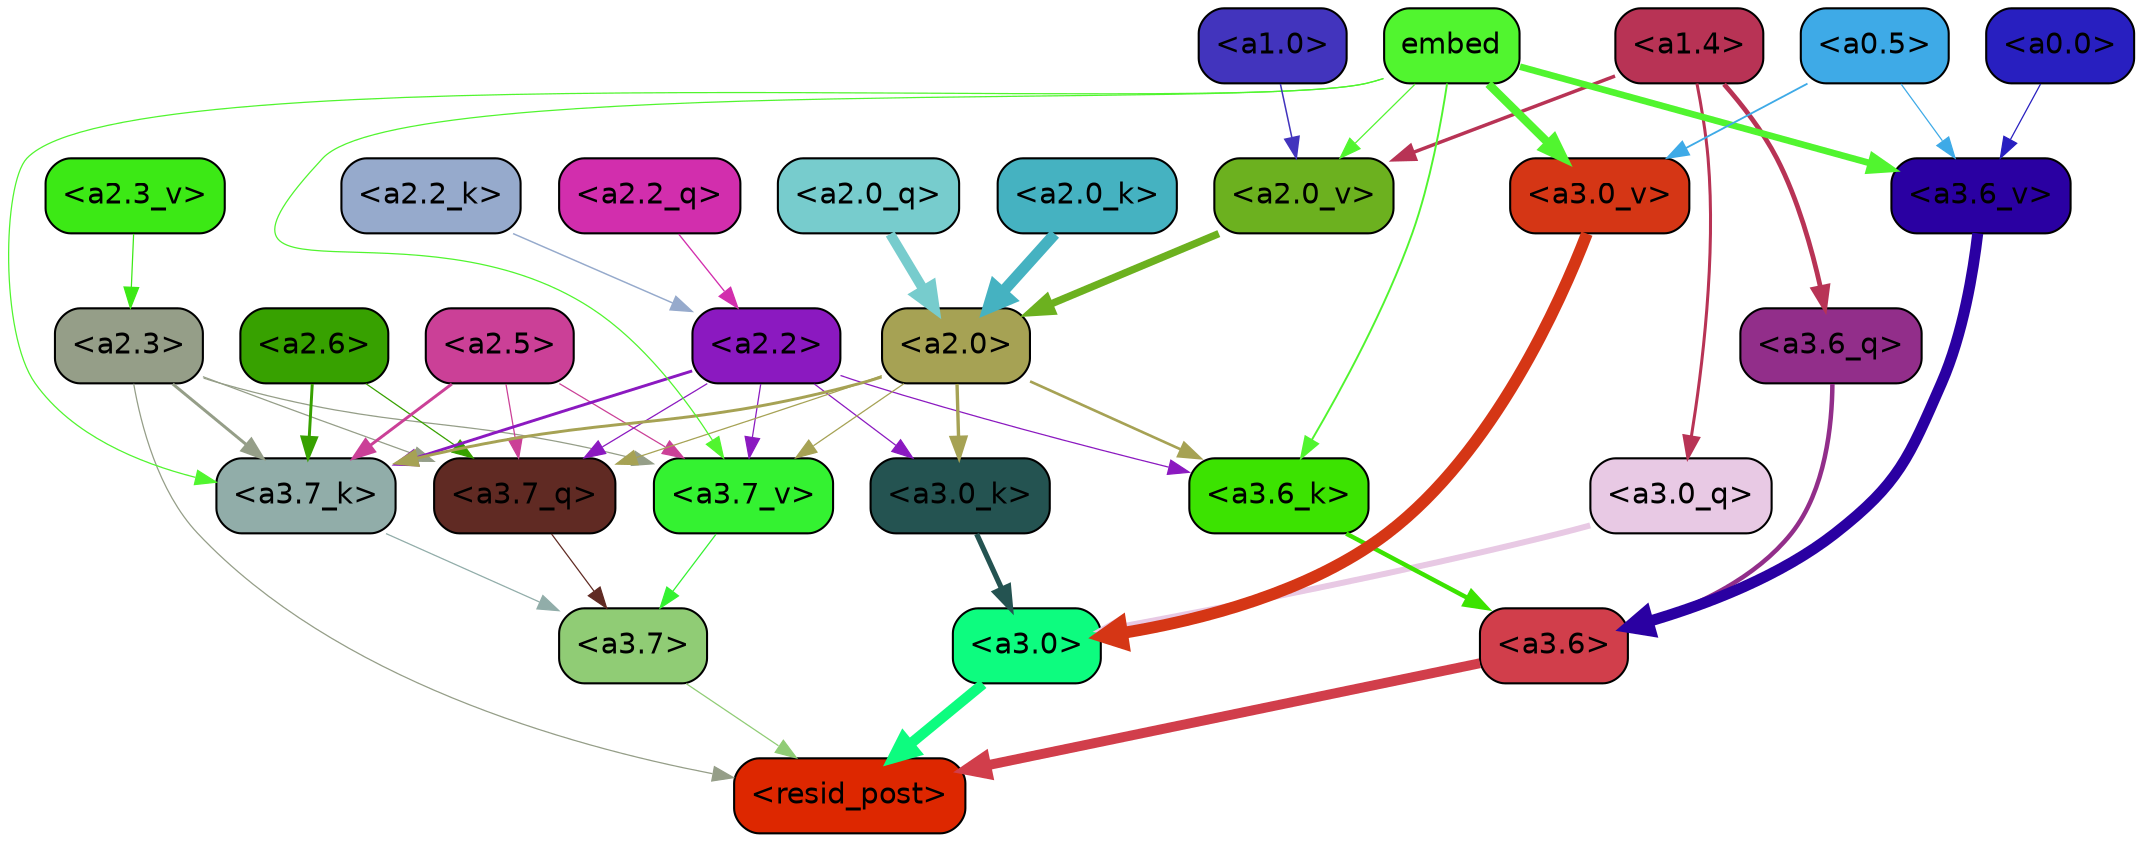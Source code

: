 strict digraph "" {
	graph [bgcolor=transparent,
		layout=dot,
		overlap=false,
		splines=true
	];
	"<a3.7>"	[color=black,
		fillcolor="#90cc75",
		fontname=Helvetica,
		shape=box,
		style="filled, rounded"];
	"<resid_post>"	[color=black,
		fillcolor="#dd2700",
		fontname=Helvetica,
		shape=box,
		style="filled, rounded"];
	"<a3.7>" -> "<resid_post>"	[color="#90cc75",
		penwidth=0.6];
	"<a3.6>"	[color=black,
		fillcolor="#d13e4b",
		fontname=Helvetica,
		shape=box,
		style="filled, rounded"];
	"<a3.6>" -> "<resid_post>"	[color="#d13e4b",
		penwidth=4.749041676521301];
	"<a3.0>"	[color=black,
		fillcolor="#0dfc7f",
		fontname=Helvetica,
		shape=box,
		style="filled, rounded"];
	"<a3.0>" -> "<resid_post>"	[color="#0dfc7f",
		penwidth=5.004215121269226];
	"<a2.3>"	[color=black,
		fillcolor="#959e88",
		fontname=Helvetica,
		shape=box,
		style="filled, rounded"];
	"<a2.3>" -> "<resid_post>"	[color="#959e88",
		penwidth=0.6];
	"<a3.7_q>"	[color=black,
		fillcolor="#602a23",
		fontname=Helvetica,
		shape=box,
		style="filled, rounded"];
	"<a2.3>" -> "<a3.7_q>"	[color="#959e88",
		penwidth=0.6];
	"<a3.7_k>"	[color=black,
		fillcolor="#91ada9",
		fontname=Helvetica,
		shape=box,
		style="filled, rounded"];
	"<a2.3>" -> "<a3.7_k>"	[color="#959e88",
		penwidth=1.4391854107379913];
	"<a3.7_v>"	[color=black,
		fillcolor="#34f231",
		fontname=Helvetica,
		shape=box,
		style="filled, rounded"];
	"<a2.3>" -> "<a3.7_v>"	[color="#959e88",
		penwidth=0.6];
	"<a3.7_q>" -> "<a3.7>"	[color="#602a23",
		penwidth=0.6];
	"<a3.6_q>"	[color=black,
		fillcolor="#922e8a",
		fontname=Helvetica,
		shape=box,
		style="filled, rounded"];
	"<a3.6_q>" -> "<a3.6>"	[color="#922e8a",
		penwidth=2.160832464694977];
	"<a3.0_q>"	[color=black,
		fillcolor="#e8c9e4",
		fontname=Helvetica,
		shape=box,
		style="filled, rounded"];
	"<a3.0_q>" -> "<a3.0>"	[color="#e8c9e4",
		penwidth=2.870753765106201];
	"<a3.7_k>" -> "<a3.7>"	[color="#91ada9",
		penwidth=0.6];
	"<a3.6_k>"	[color=black,
		fillcolor="#3ce301",
		fontname=Helvetica,
		shape=box,
		style="filled, rounded"];
	"<a3.6_k>" -> "<a3.6>"	[color="#3ce301",
		penwidth=2.13908451795578];
	"<a3.0_k>"	[color=black,
		fillcolor="#245351",
		fontname=Helvetica,
		shape=box,
		style="filled, rounded"];
	"<a3.0_k>" -> "<a3.0>"	[color="#245351",
		penwidth=2.520303964614868];
	"<a3.7_v>" -> "<a3.7>"	[color="#34f231",
		penwidth=0.6];
	"<a3.6_v>"	[color=black,
		fillcolor="#2a00a2",
		fontname=Helvetica,
		shape=box,
		style="filled, rounded"];
	"<a3.6_v>" -> "<a3.6>"	[color="#2a00a2",
		penwidth=5.297133803367615];
	"<a3.0_v>"	[color=black,
		fillcolor="#d53615",
		fontname=Helvetica,
		shape=box,
		style="filled, rounded"];
	"<a3.0_v>" -> "<a3.0>"	[color="#d53615",
		penwidth=5.680712580680847];
	"<a2.6>"	[color=black,
		fillcolor="#37a100",
		fontname=Helvetica,
		shape=box,
		style="filled, rounded"];
	"<a2.6>" -> "<a3.7_q>"	[color="#37a100",
		penwidth=0.6];
	"<a2.6>" -> "<a3.7_k>"	[color="#37a100",
		penwidth=1.4180794060230255];
	"<a2.5>"	[color=black,
		fillcolor="#cb4097",
		fontname=Helvetica,
		shape=box,
		style="filled, rounded"];
	"<a2.5>" -> "<a3.7_q>"	[color="#cb4097",
		penwidth=0.6];
	"<a2.5>" -> "<a3.7_k>"	[color="#cb4097",
		penwidth=1.4281435310840607];
	"<a2.5>" -> "<a3.7_v>"	[color="#cb4097",
		penwidth=0.6];
	"<a2.2>"	[color=black,
		fillcolor="#8b19c0",
		fontname=Helvetica,
		shape=box,
		style="filled, rounded"];
	"<a2.2>" -> "<a3.7_q>"	[color="#8b19c0",
		penwidth=0.6];
	"<a2.2>" -> "<a3.7_k>"	[color="#8b19c0",
		penwidth=1.3982512056827545];
	"<a2.2>" -> "<a3.6_k>"	[color="#8b19c0",
		penwidth=0.6];
	"<a2.2>" -> "<a3.0_k>"	[color="#8b19c0",
		penwidth=0.6];
	"<a2.2>" -> "<a3.7_v>"	[color="#8b19c0",
		penwidth=0.6];
	"<a2.0>"	[color=black,
		fillcolor="#a6a254",
		fontname=Helvetica,
		shape=box,
		style="filled, rounded"];
	"<a2.0>" -> "<a3.7_q>"	[color="#a6a254",
		penwidth=0.6];
	"<a2.0>" -> "<a3.7_k>"	[color="#a6a254",
		penwidth=1.404832512140274];
	"<a2.0>" -> "<a3.6_k>"	[color="#a6a254",
		penwidth=1.2708758115768433];
	"<a2.0>" -> "<a3.0_k>"	[color="#a6a254",
		penwidth=1.6207245588302612];
	"<a2.0>" -> "<a3.7_v>"	[color="#a6a254",
		penwidth=0.6];
	"<a1.4>"	[color=black,
		fillcolor="#b83355",
		fontname=Helvetica,
		shape=box,
		style="filled, rounded"];
	"<a1.4>" -> "<a3.6_q>"	[color="#b83355",
		penwidth=2.289449453353882];
	"<a1.4>" -> "<a3.0_q>"	[color="#b83355",
		penwidth=1.4600623846054077];
	"<a2.0_v>"	[color=black,
		fillcolor="#6cb11f",
		fontname=Helvetica,
		shape=box,
		style="filled, rounded"];
	"<a1.4>" -> "<a2.0_v>"	[color="#b83355",
		penwidth=1.676277220249176];
	embed	[color=black,
		fillcolor="#51f52f",
		fontname=Helvetica,
		shape=box,
		style="filled, rounded"];
	embed -> "<a3.7_k>"	[color="#51f52f",
		penwidth=0.6];
	embed -> "<a3.6_k>"	[color="#51f52f",
		penwidth=0.9291638135910034];
	embed -> "<a3.7_v>"	[color="#51f52f",
		penwidth=0.6];
	embed -> "<a3.6_v>"	[color="#51f52f",
		penwidth=3.1808209121227264];
	embed -> "<a3.0_v>"	[color="#51f52f",
		penwidth=4.036660343408585];
	embed -> "<a2.0_v>"	[color="#51f52f",
		penwidth=0.6];
	"<a0.5>"	[color=black,
		fillcolor="#3eaae7",
		fontname=Helvetica,
		shape=box,
		style="filled, rounded"];
	"<a0.5>" -> "<a3.6_v>"	[color="#3eaae7",
		penwidth=0.6];
	"<a0.5>" -> "<a3.0_v>"	[color="#3eaae7",
		penwidth=0.8798569142818451];
	"<a0.0>"	[color=black,
		fillcolor="#281fc0",
		fontname=Helvetica,
		shape=box,
		style="filled, rounded"];
	"<a0.0>" -> "<a3.6_v>"	[color="#281fc0",
		penwidth=0.6];
	"<a2.2_q>"	[color=black,
		fillcolor="#d22ead",
		fontname=Helvetica,
		shape=box,
		style="filled, rounded"];
	"<a2.2_q>" -> "<a2.2>"	[color="#d22ead",
		penwidth=0.6392357051372528];
	"<a2.0_q>"	[color=black,
		fillcolor="#77cccd",
		fontname=Helvetica,
		shape=box,
		style="filled, rounded"];
	"<a2.0_q>" -> "<a2.0>"	[color="#77cccd",
		penwidth=4.795779317617416];
	"<a2.2_k>"	[color=black,
		fillcolor="#96aacc",
		fontname=Helvetica,
		shape=box,
		style="filled, rounded"];
	"<a2.2_k>" -> "<a2.2>"	[color="#96aacc",
		penwidth=0.7060726433992386];
	"<a2.0_k>"	[color=black,
		fillcolor="#45b2c1",
		fontname=Helvetica,
		shape=box,
		style="filled, rounded"];
	"<a2.0_k>" -> "<a2.0>"	[color="#45b2c1",
		penwidth=5.401692286133766];
	"<a2.3_v>"	[color=black,
		fillcolor="#3ce915",
		fontname=Helvetica,
		shape=box,
		style="filled, rounded"];
	"<a2.3_v>" -> "<a2.3>"	[color="#3ce915",
		penwidth=0.6];
	"<a2.0_v>" -> "<a2.0>"	[color="#6cb11f",
		penwidth=3.56003999710083];
	"<a1.0>"	[color=black,
		fillcolor="#4234bd",
		fontname=Helvetica,
		shape=box,
		style="filled, rounded"];
	"<a1.0>" -> "<a2.0_v>"	[color="#4234bd",
		penwidth=0.7355214953422546];
}
